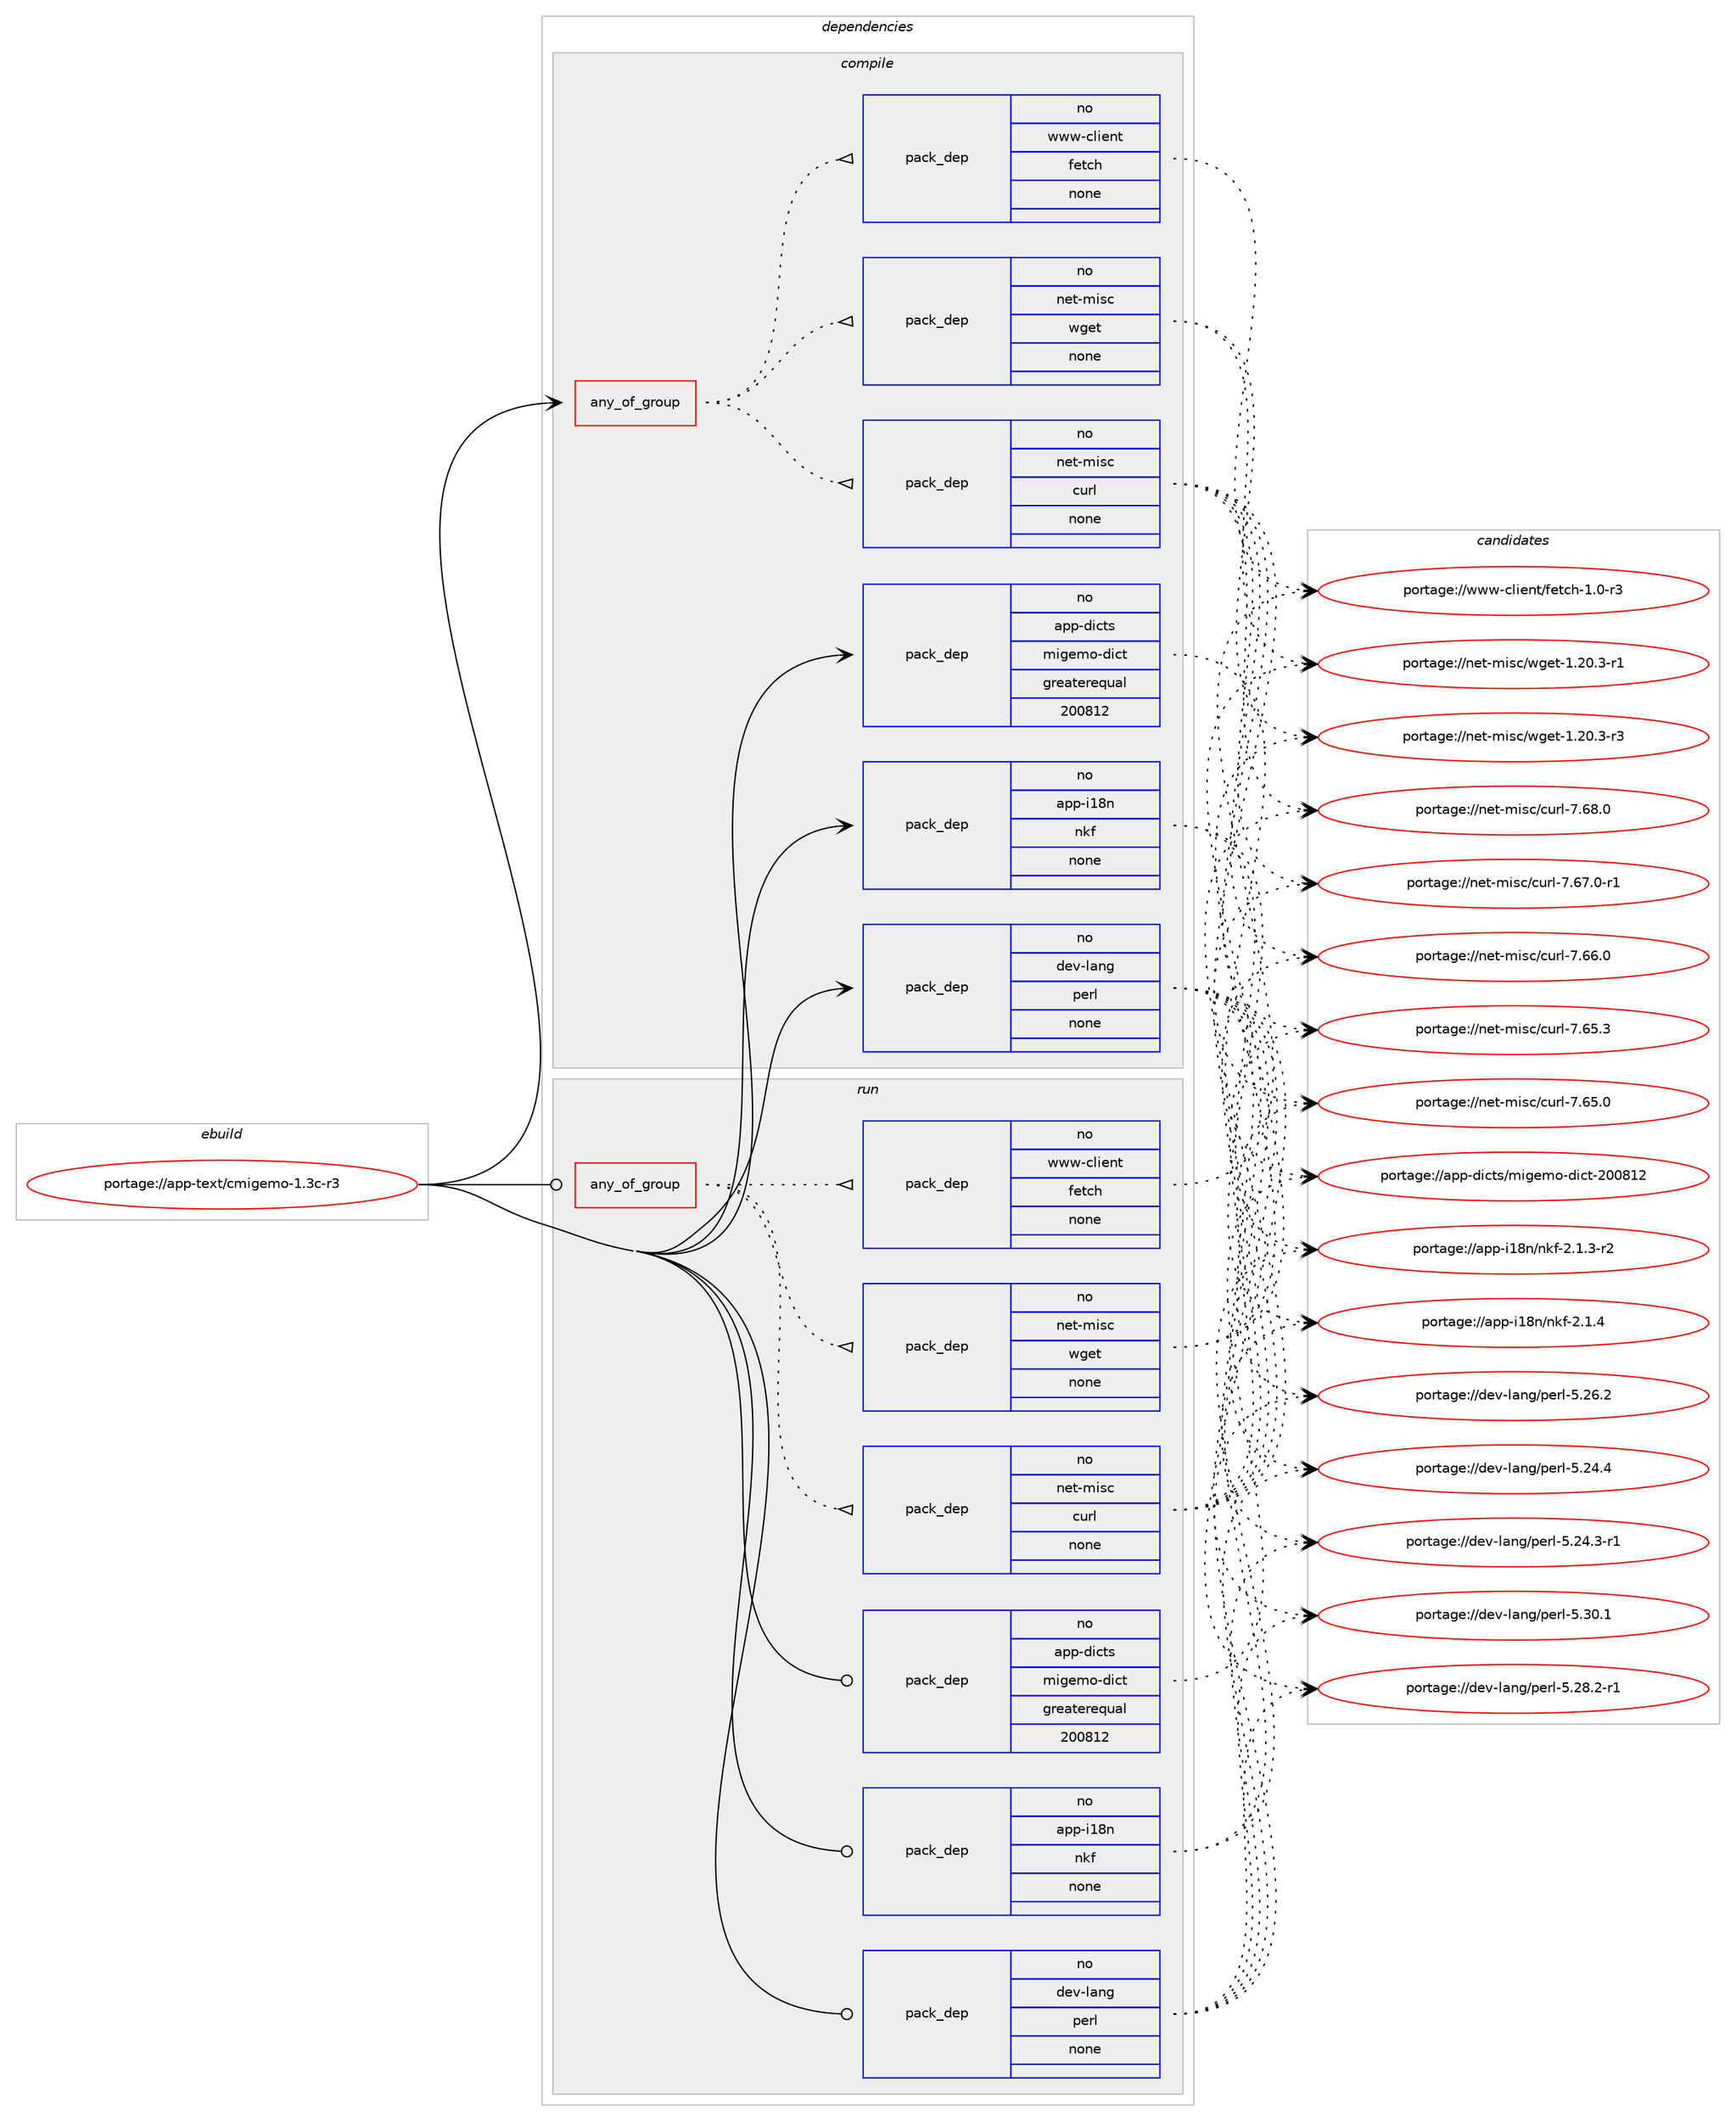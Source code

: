 digraph prolog {

# *************
# Graph options
# *************

newrank=true;
concentrate=true;
compound=true;
graph [rankdir=LR,fontname=Helvetica,fontsize=10,ranksep=1.5];#, ranksep=2.5, nodesep=0.2];
edge  [arrowhead=vee];
node  [fontname=Helvetica,fontsize=10];

# **********
# The ebuild
# **********

subgraph cluster_leftcol {
color=gray;
label=<<i>ebuild</i>>;
id [label="portage://app-text/cmigemo-1.3c-r3", color=red, width=4, href="../app-text/cmigemo-1.3c-r3.svg"];
}

# ****************
# The dependencies
# ****************

subgraph cluster_midcol {
color=gray;
label=<<i>dependencies</i>>;
subgraph cluster_compile {
fillcolor="#eeeeee";
style=filled;
label=<<i>compile</i>>;
subgraph any7721 {
dependency598609 [label=<<TABLE BORDER="0" CELLBORDER="1" CELLSPACING="0" CELLPADDING="4"><TR><TD CELLPADDING="10">any_of_group</TD></TR></TABLE>>, shape=none, color=red];subgraph pack450075 {
dependency598610 [label=<<TABLE BORDER="0" CELLBORDER="1" CELLSPACING="0" CELLPADDING="4" WIDTH="220"><TR><TD ROWSPAN="6" CELLPADDING="30">pack_dep</TD></TR><TR><TD WIDTH="110">no</TD></TR><TR><TD>net-misc</TD></TR><TR><TD>curl</TD></TR><TR><TD>none</TD></TR><TR><TD></TD></TR></TABLE>>, shape=none, color=blue];
}
dependency598609:e -> dependency598610:w [weight=20,style="dotted",arrowhead="oinv"];
subgraph pack450076 {
dependency598611 [label=<<TABLE BORDER="0" CELLBORDER="1" CELLSPACING="0" CELLPADDING="4" WIDTH="220"><TR><TD ROWSPAN="6" CELLPADDING="30">pack_dep</TD></TR><TR><TD WIDTH="110">no</TD></TR><TR><TD>net-misc</TD></TR><TR><TD>wget</TD></TR><TR><TD>none</TD></TR><TR><TD></TD></TR></TABLE>>, shape=none, color=blue];
}
dependency598609:e -> dependency598611:w [weight=20,style="dotted",arrowhead="oinv"];
subgraph pack450077 {
dependency598612 [label=<<TABLE BORDER="0" CELLBORDER="1" CELLSPACING="0" CELLPADDING="4" WIDTH="220"><TR><TD ROWSPAN="6" CELLPADDING="30">pack_dep</TD></TR><TR><TD WIDTH="110">no</TD></TR><TR><TD>www-client</TD></TR><TR><TD>fetch</TD></TR><TR><TD>none</TD></TR><TR><TD></TD></TR></TABLE>>, shape=none, color=blue];
}
dependency598609:e -> dependency598612:w [weight=20,style="dotted",arrowhead="oinv"];
}
id:e -> dependency598609:w [weight=20,style="solid",arrowhead="vee"];
subgraph pack450078 {
dependency598613 [label=<<TABLE BORDER="0" CELLBORDER="1" CELLSPACING="0" CELLPADDING="4" WIDTH="220"><TR><TD ROWSPAN="6" CELLPADDING="30">pack_dep</TD></TR><TR><TD WIDTH="110">no</TD></TR><TR><TD>app-dicts</TD></TR><TR><TD>migemo-dict</TD></TR><TR><TD>greaterequal</TD></TR><TR><TD>200812</TD></TR></TABLE>>, shape=none, color=blue];
}
id:e -> dependency598613:w [weight=20,style="solid",arrowhead="vee"];
subgraph pack450079 {
dependency598614 [label=<<TABLE BORDER="0" CELLBORDER="1" CELLSPACING="0" CELLPADDING="4" WIDTH="220"><TR><TD ROWSPAN="6" CELLPADDING="30">pack_dep</TD></TR><TR><TD WIDTH="110">no</TD></TR><TR><TD>app-i18n</TD></TR><TR><TD>nkf</TD></TR><TR><TD>none</TD></TR><TR><TD></TD></TR></TABLE>>, shape=none, color=blue];
}
id:e -> dependency598614:w [weight=20,style="solid",arrowhead="vee"];
subgraph pack450080 {
dependency598615 [label=<<TABLE BORDER="0" CELLBORDER="1" CELLSPACING="0" CELLPADDING="4" WIDTH="220"><TR><TD ROWSPAN="6" CELLPADDING="30">pack_dep</TD></TR><TR><TD WIDTH="110">no</TD></TR><TR><TD>dev-lang</TD></TR><TR><TD>perl</TD></TR><TR><TD>none</TD></TR><TR><TD></TD></TR></TABLE>>, shape=none, color=blue];
}
id:e -> dependency598615:w [weight=20,style="solid",arrowhead="vee"];
}
subgraph cluster_compileandrun {
fillcolor="#eeeeee";
style=filled;
label=<<i>compile and run</i>>;
}
subgraph cluster_run {
fillcolor="#eeeeee";
style=filled;
label=<<i>run</i>>;
subgraph any7722 {
dependency598616 [label=<<TABLE BORDER="0" CELLBORDER="1" CELLSPACING="0" CELLPADDING="4"><TR><TD CELLPADDING="10">any_of_group</TD></TR></TABLE>>, shape=none, color=red];subgraph pack450081 {
dependency598617 [label=<<TABLE BORDER="0" CELLBORDER="1" CELLSPACING="0" CELLPADDING="4" WIDTH="220"><TR><TD ROWSPAN="6" CELLPADDING="30">pack_dep</TD></TR><TR><TD WIDTH="110">no</TD></TR><TR><TD>net-misc</TD></TR><TR><TD>curl</TD></TR><TR><TD>none</TD></TR><TR><TD></TD></TR></TABLE>>, shape=none, color=blue];
}
dependency598616:e -> dependency598617:w [weight=20,style="dotted",arrowhead="oinv"];
subgraph pack450082 {
dependency598618 [label=<<TABLE BORDER="0" CELLBORDER="1" CELLSPACING="0" CELLPADDING="4" WIDTH="220"><TR><TD ROWSPAN="6" CELLPADDING="30">pack_dep</TD></TR><TR><TD WIDTH="110">no</TD></TR><TR><TD>net-misc</TD></TR><TR><TD>wget</TD></TR><TR><TD>none</TD></TR><TR><TD></TD></TR></TABLE>>, shape=none, color=blue];
}
dependency598616:e -> dependency598618:w [weight=20,style="dotted",arrowhead="oinv"];
subgraph pack450083 {
dependency598619 [label=<<TABLE BORDER="0" CELLBORDER="1" CELLSPACING="0" CELLPADDING="4" WIDTH="220"><TR><TD ROWSPAN="6" CELLPADDING="30">pack_dep</TD></TR><TR><TD WIDTH="110">no</TD></TR><TR><TD>www-client</TD></TR><TR><TD>fetch</TD></TR><TR><TD>none</TD></TR><TR><TD></TD></TR></TABLE>>, shape=none, color=blue];
}
dependency598616:e -> dependency598619:w [weight=20,style="dotted",arrowhead="oinv"];
}
id:e -> dependency598616:w [weight=20,style="solid",arrowhead="odot"];
subgraph pack450084 {
dependency598620 [label=<<TABLE BORDER="0" CELLBORDER="1" CELLSPACING="0" CELLPADDING="4" WIDTH="220"><TR><TD ROWSPAN="6" CELLPADDING="30">pack_dep</TD></TR><TR><TD WIDTH="110">no</TD></TR><TR><TD>app-dicts</TD></TR><TR><TD>migemo-dict</TD></TR><TR><TD>greaterequal</TD></TR><TR><TD>200812</TD></TR></TABLE>>, shape=none, color=blue];
}
id:e -> dependency598620:w [weight=20,style="solid",arrowhead="odot"];
subgraph pack450085 {
dependency598621 [label=<<TABLE BORDER="0" CELLBORDER="1" CELLSPACING="0" CELLPADDING="4" WIDTH="220"><TR><TD ROWSPAN="6" CELLPADDING="30">pack_dep</TD></TR><TR><TD WIDTH="110">no</TD></TR><TR><TD>app-i18n</TD></TR><TR><TD>nkf</TD></TR><TR><TD>none</TD></TR><TR><TD></TD></TR></TABLE>>, shape=none, color=blue];
}
id:e -> dependency598621:w [weight=20,style="solid",arrowhead="odot"];
subgraph pack450086 {
dependency598622 [label=<<TABLE BORDER="0" CELLBORDER="1" CELLSPACING="0" CELLPADDING="4" WIDTH="220"><TR><TD ROWSPAN="6" CELLPADDING="30">pack_dep</TD></TR><TR><TD WIDTH="110">no</TD></TR><TR><TD>dev-lang</TD></TR><TR><TD>perl</TD></TR><TR><TD>none</TD></TR><TR><TD></TD></TR></TABLE>>, shape=none, color=blue];
}
id:e -> dependency598622:w [weight=20,style="solid",arrowhead="odot"];
}
}

# **************
# The candidates
# **************

subgraph cluster_choices {
rank=same;
color=gray;
label=<<i>candidates</i>>;

subgraph choice450075 {
color=black;
nodesep=1;
choice1101011164510910511599479911711410845554654564648 [label="portage://net-misc/curl-7.68.0", color=red, width=4,href="../net-misc/curl-7.68.0.svg"];
choice11010111645109105115994799117114108455546545546484511449 [label="portage://net-misc/curl-7.67.0-r1", color=red, width=4,href="../net-misc/curl-7.67.0-r1.svg"];
choice1101011164510910511599479911711410845554654544648 [label="portage://net-misc/curl-7.66.0", color=red, width=4,href="../net-misc/curl-7.66.0.svg"];
choice1101011164510910511599479911711410845554654534651 [label="portage://net-misc/curl-7.65.3", color=red, width=4,href="../net-misc/curl-7.65.3.svg"];
choice1101011164510910511599479911711410845554654534648 [label="portage://net-misc/curl-7.65.0", color=red, width=4,href="../net-misc/curl-7.65.0.svg"];
dependency598610:e -> choice1101011164510910511599479911711410845554654564648:w [style=dotted,weight="100"];
dependency598610:e -> choice11010111645109105115994799117114108455546545546484511449:w [style=dotted,weight="100"];
dependency598610:e -> choice1101011164510910511599479911711410845554654544648:w [style=dotted,weight="100"];
dependency598610:e -> choice1101011164510910511599479911711410845554654534651:w [style=dotted,weight="100"];
dependency598610:e -> choice1101011164510910511599479911711410845554654534648:w [style=dotted,weight="100"];
}
subgraph choice450076 {
color=black;
nodesep=1;
choice110101116451091051159947119103101116454946504846514511451 [label="portage://net-misc/wget-1.20.3-r3", color=red, width=4,href="../net-misc/wget-1.20.3-r3.svg"];
choice110101116451091051159947119103101116454946504846514511449 [label="portage://net-misc/wget-1.20.3-r1", color=red, width=4,href="../net-misc/wget-1.20.3-r1.svg"];
dependency598611:e -> choice110101116451091051159947119103101116454946504846514511451:w [style=dotted,weight="100"];
dependency598611:e -> choice110101116451091051159947119103101116454946504846514511449:w [style=dotted,weight="100"];
}
subgraph choice450077 {
color=black;
nodesep=1;
choice11911911945991081051011101164710210111699104454946484511451 [label="portage://www-client/fetch-1.0-r3", color=red, width=4,href="../www-client/fetch-1.0-r3.svg"];
dependency598612:e -> choice11911911945991081051011101164710210111699104454946484511451:w [style=dotted,weight="100"];
}
subgraph choice450078 {
color=black;
nodesep=1;
choice97112112451001059911611547109105103101109111451001059911645504848564950 [label="portage://app-dicts/migemo-dict-200812", color=red, width=4,href="../app-dicts/migemo-dict-200812.svg"];
dependency598613:e -> choice97112112451001059911611547109105103101109111451001059911645504848564950:w [style=dotted,weight="100"];
}
subgraph choice450079 {
color=black;
nodesep=1;
choice9711211245105495611047110107102455046494652 [label="portage://app-i18n/nkf-2.1.4", color=red, width=4,href="../app-i18n/nkf-2.1.4.svg"];
choice97112112451054956110471101071024550464946514511450 [label="portage://app-i18n/nkf-2.1.3-r2", color=red, width=4,href="../app-i18n/nkf-2.1.3-r2.svg"];
dependency598614:e -> choice9711211245105495611047110107102455046494652:w [style=dotted,weight="100"];
dependency598614:e -> choice97112112451054956110471101071024550464946514511450:w [style=dotted,weight="100"];
}
subgraph choice450080 {
color=black;
nodesep=1;
choice10010111845108971101034711210111410845534651484649 [label="portage://dev-lang/perl-5.30.1", color=red, width=4,href="../dev-lang/perl-5.30.1.svg"];
choice100101118451089711010347112101114108455346505646504511449 [label="portage://dev-lang/perl-5.28.2-r1", color=red, width=4,href="../dev-lang/perl-5.28.2-r1.svg"];
choice10010111845108971101034711210111410845534650544650 [label="portage://dev-lang/perl-5.26.2", color=red, width=4,href="../dev-lang/perl-5.26.2.svg"];
choice10010111845108971101034711210111410845534650524652 [label="portage://dev-lang/perl-5.24.4", color=red, width=4,href="../dev-lang/perl-5.24.4.svg"];
choice100101118451089711010347112101114108455346505246514511449 [label="portage://dev-lang/perl-5.24.3-r1", color=red, width=4,href="../dev-lang/perl-5.24.3-r1.svg"];
dependency598615:e -> choice10010111845108971101034711210111410845534651484649:w [style=dotted,weight="100"];
dependency598615:e -> choice100101118451089711010347112101114108455346505646504511449:w [style=dotted,weight="100"];
dependency598615:e -> choice10010111845108971101034711210111410845534650544650:w [style=dotted,weight="100"];
dependency598615:e -> choice10010111845108971101034711210111410845534650524652:w [style=dotted,weight="100"];
dependency598615:e -> choice100101118451089711010347112101114108455346505246514511449:w [style=dotted,weight="100"];
}
subgraph choice450081 {
color=black;
nodesep=1;
choice1101011164510910511599479911711410845554654564648 [label="portage://net-misc/curl-7.68.0", color=red, width=4,href="../net-misc/curl-7.68.0.svg"];
choice11010111645109105115994799117114108455546545546484511449 [label="portage://net-misc/curl-7.67.0-r1", color=red, width=4,href="../net-misc/curl-7.67.0-r1.svg"];
choice1101011164510910511599479911711410845554654544648 [label="portage://net-misc/curl-7.66.0", color=red, width=4,href="../net-misc/curl-7.66.0.svg"];
choice1101011164510910511599479911711410845554654534651 [label="portage://net-misc/curl-7.65.3", color=red, width=4,href="../net-misc/curl-7.65.3.svg"];
choice1101011164510910511599479911711410845554654534648 [label="portage://net-misc/curl-7.65.0", color=red, width=4,href="../net-misc/curl-7.65.0.svg"];
dependency598617:e -> choice1101011164510910511599479911711410845554654564648:w [style=dotted,weight="100"];
dependency598617:e -> choice11010111645109105115994799117114108455546545546484511449:w [style=dotted,weight="100"];
dependency598617:e -> choice1101011164510910511599479911711410845554654544648:w [style=dotted,weight="100"];
dependency598617:e -> choice1101011164510910511599479911711410845554654534651:w [style=dotted,weight="100"];
dependency598617:e -> choice1101011164510910511599479911711410845554654534648:w [style=dotted,weight="100"];
}
subgraph choice450082 {
color=black;
nodesep=1;
choice110101116451091051159947119103101116454946504846514511451 [label="portage://net-misc/wget-1.20.3-r3", color=red, width=4,href="../net-misc/wget-1.20.3-r3.svg"];
choice110101116451091051159947119103101116454946504846514511449 [label="portage://net-misc/wget-1.20.3-r1", color=red, width=4,href="../net-misc/wget-1.20.3-r1.svg"];
dependency598618:e -> choice110101116451091051159947119103101116454946504846514511451:w [style=dotted,weight="100"];
dependency598618:e -> choice110101116451091051159947119103101116454946504846514511449:w [style=dotted,weight="100"];
}
subgraph choice450083 {
color=black;
nodesep=1;
choice11911911945991081051011101164710210111699104454946484511451 [label="portage://www-client/fetch-1.0-r3", color=red, width=4,href="../www-client/fetch-1.0-r3.svg"];
dependency598619:e -> choice11911911945991081051011101164710210111699104454946484511451:w [style=dotted,weight="100"];
}
subgraph choice450084 {
color=black;
nodesep=1;
choice97112112451001059911611547109105103101109111451001059911645504848564950 [label="portage://app-dicts/migemo-dict-200812", color=red, width=4,href="../app-dicts/migemo-dict-200812.svg"];
dependency598620:e -> choice97112112451001059911611547109105103101109111451001059911645504848564950:w [style=dotted,weight="100"];
}
subgraph choice450085 {
color=black;
nodesep=1;
choice9711211245105495611047110107102455046494652 [label="portage://app-i18n/nkf-2.1.4", color=red, width=4,href="../app-i18n/nkf-2.1.4.svg"];
choice97112112451054956110471101071024550464946514511450 [label="portage://app-i18n/nkf-2.1.3-r2", color=red, width=4,href="../app-i18n/nkf-2.1.3-r2.svg"];
dependency598621:e -> choice9711211245105495611047110107102455046494652:w [style=dotted,weight="100"];
dependency598621:e -> choice97112112451054956110471101071024550464946514511450:w [style=dotted,weight="100"];
}
subgraph choice450086 {
color=black;
nodesep=1;
choice10010111845108971101034711210111410845534651484649 [label="portage://dev-lang/perl-5.30.1", color=red, width=4,href="../dev-lang/perl-5.30.1.svg"];
choice100101118451089711010347112101114108455346505646504511449 [label="portage://dev-lang/perl-5.28.2-r1", color=red, width=4,href="../dev-lang/perl-5.28.2-r1.svg"];
choice10010111845108971101034711210111410845534650544650 [label="portage://dev-lang/perl-5.26.2", color=red, width=4,href="../dev-lang/perl-5.26.2.svg"];
choice10010111845108971101034711210111410845534650524652 [label="portage://dev-lang/perl-5.24.4", color=red, width=4,href="../dev-lang/perl-5.24.4.svg"];
choice100101118451089711010347112101114108455346505246514511449 [label="portage://dev-lang/perl-5.24.3-r1", color=red, width=4,href="../dev-lang/perl-5.24.3-r1.svg"];
dependency598622:e -> choice10010111845108971101034711210111410845534651484649:w [style=dotted,weight="100"];
dependency598622:e -> choice100101118451089711010347112101114108455346505646504511449:w [style=dotted,weight="100"];
dependency598622:e -> choice10010111845108971101034711210111410845534650544650:w [style=dotted,weight="100"];
dependency598622:e -> choice10010111845108971101034711210111410845534650524652:w [style=dotted,weight="100"];
dependency598622:e -> choice100101118451089711010347112101114108455346505246514511449:w [style=dotted,weight="100"];
}
}

}
